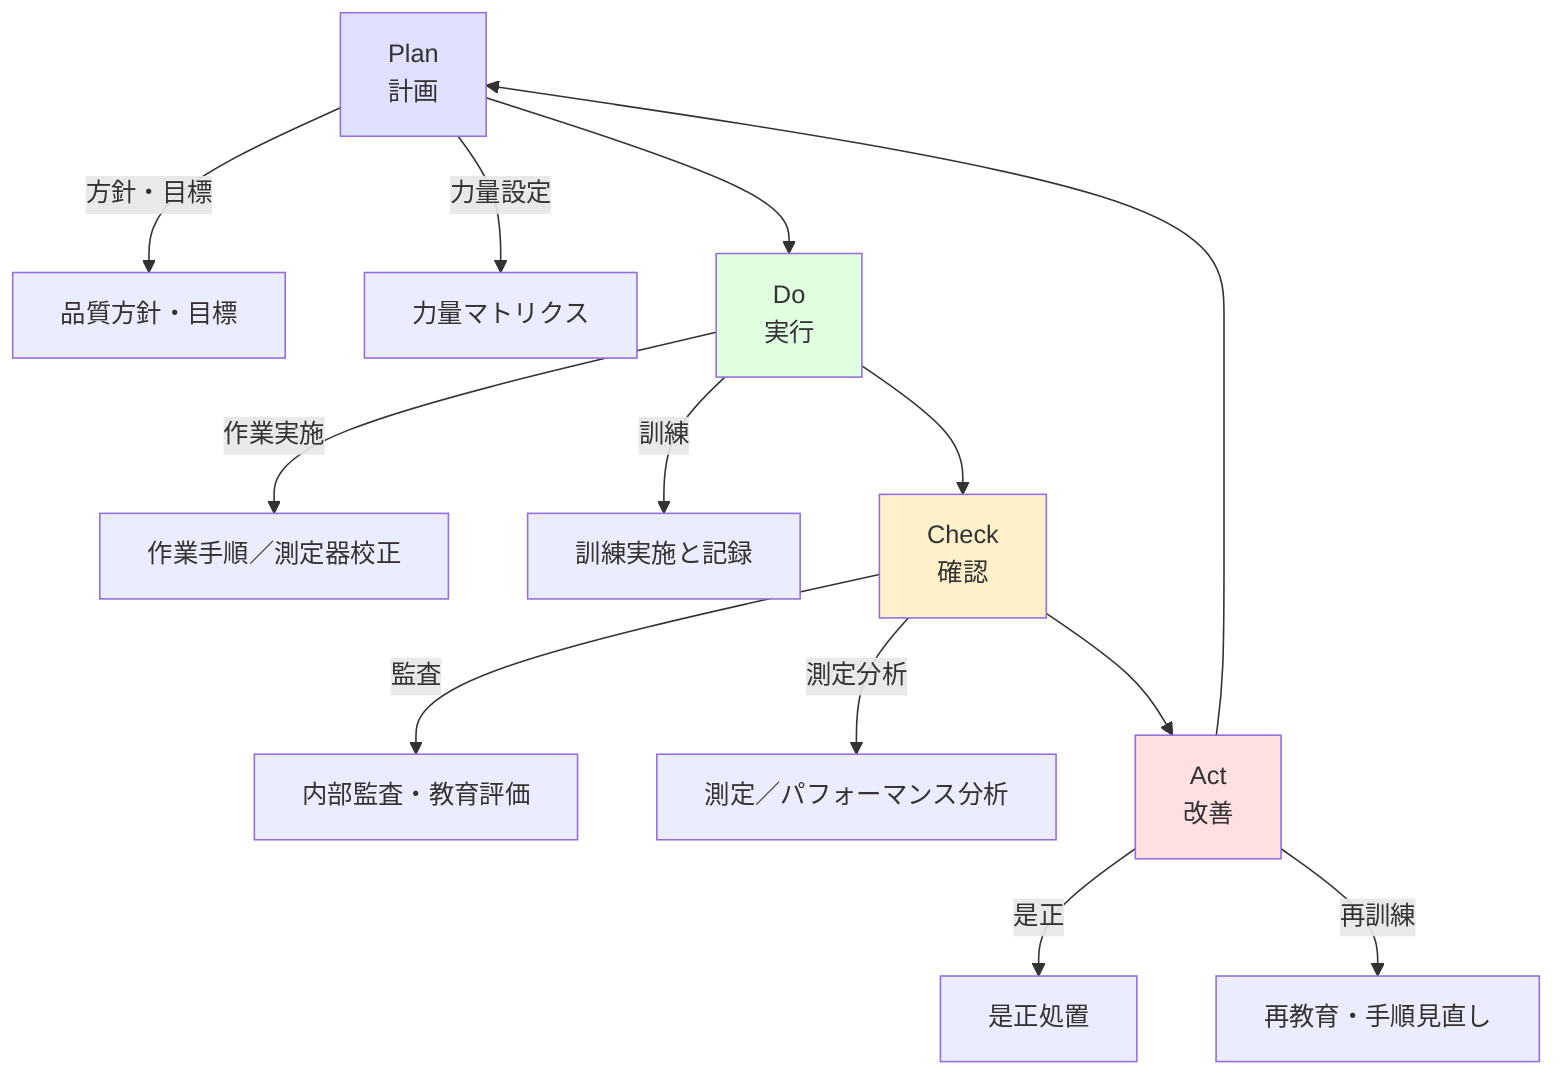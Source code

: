 flowchart TB
    P[Plan<br>計画] -->|方針・目標| P1[品質方針・目標]
    P -->|力量設定| P2[力量マトリクス]
    P --> D[Do<br>実行]
    
    D -->|作業実施| D1[作業手順／測定器校正]
    D -->|訓練| D2[訓練実施と記録]
    D --> C[Check<br>確認]
    
    C -->|監査| C1[内部監査・教育評価]
    C -->|測定分析| C2[測定／パフォーマンス分析]
    C --> A[Act<br>改善]
    
    A -->|是正| A1[是正処置]
    A -->|再訓練| A2[再教育・手順見直し]
    A --> P

    style P fill:#e0e0ff
    style D fill:#e0ffe0
    style C fill:#fff0cc
    style A fill:#ffe0e0